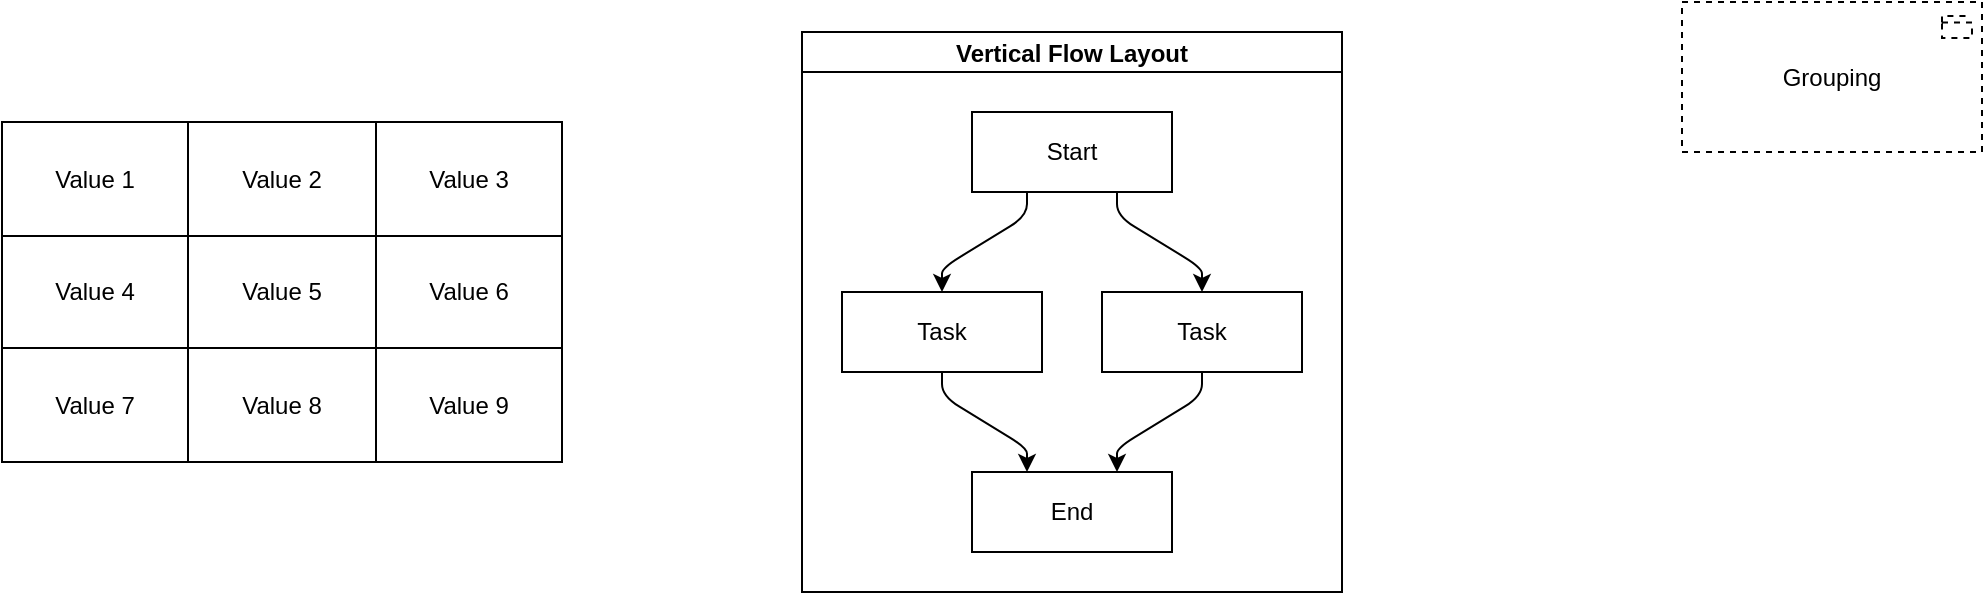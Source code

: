 <mxfile version="27.1.4">
  <diagram name="第 1 页" id="7WTzuipDIQhC7smeBhwV">
    <mxGraphModel dx="1869" dy="535" grid="1" gridSize="10" guides="1" tooltips="1" connect="1" arrows="1" fold="1" page="1" pageScale="1" pageWidth="827" pageHeight="1169" math="0" shadow="0">
      <root>
        <mxCell id="0" />
        <mxCell id="1" parent="0" />
        <mxCell id="XN31XgSstVC0d9rEpBxD-1" value="" style="childLayout=tableLayout;recursiveResize=0;shadow=0;fillColor=none;" vertex="1" parent="1">
          <mxGeometry x="-210" y="110" width="280" height="170" as="geometry" />
        </mxCell>
        <mxCell id="XN31XgSstVC0d9rEpBxD-2" value="" style="shape=tableRow;horizontal=0;startSize=0;swimlaneHead=0;swimlaneBody=0;top=0;left=0;bottom=0;right=0;dropTarget=0;collapsible=0;recursiveResize=0;expand=0;fontStyle=0;fillColor=none;strokeColor=inherit;" vertex="1" parent="XN31XgSstVC0d9rEpBxD-1">
          <mxGeometry width="280" height="57" as="geometry" />
        </mxCell>
        <mxCell id="XN31XgSstVC0d9rEpBxD-3" value="Value 1" style="connectable=0;recursiveResize=0;strokeColor=inherit;fillColor=none;align=center;whiteSpace=wrap;html=1;" vertex="1" parent="XN31XgSstVC0d9rEpBxD-2">
          <mxGeometry width="93" height="57" as="geometry">
            <mxRectangle width="93" height="57" as="alternateBounds" />
          </mxGeometry>
        </mxCell>
        <mxCell id="XN31XgSstVC0d9rEpBxD-4" value="Value 2" style="connectable=0;recursiveResize=0;strokeColor=inherit;fillColor=none;align=center;whiteSpace=wrap;html=1;" vertex="1" parent="XN31XgSstVC0d9rEpBxD-2">
          <mxGeometry x="93" width="94" height="57" as="geometry">
            <mxRectangle width="94" height="57" as="alternateBounds" />
          </mxGeometry>
        </mxCell>
        <mxCell id="XN31XgSstVC0d9rEpBxD-5" value="Value 3" style="connectable=0;recursiveResize=0;strokeColor=inherit;fillColor=none;align=center;whiteSpace=wrap;html=1;" vertex="1" parent="XN31XgSstVC0d9rEpBxD-2">
          <mxGeometry x="187" width="93" height="57" as="geometry">
            <mxRectangle width="93" height="57" as="alternateBounds" />
          </mxGeometry>
        </mxCell>
        <mxCell id="XN31XgSstVC0d9rEpBxD-6" style="shape=tableRow;horizontal=0;startSize=0;swimlaneHead=0;swimlaneBody=0;top=0;left=0;bottom=0;right=0;dropTarget=0;collapsible=0;recursiveResize=0;expand=0;fontStyle=0;fillColor=none;strokeColor=inherit;" vertex="1" parent="XN31XgSstVC0d9rEpBxD-1">
          <mxGeometry y="57" width="280" height="56" as="geometry" />
        </mxCell>
        <mxCell id="XN31XgSstVC0d9rEpBxD-7" value="Value 4" style="connectable=0;recursiveResize=0;strokeColor=inherit;fillColor=none;align=center;whiteSpace=wrap;html=1;" vertex="1" parent="XN31XgSstVC0d9rEpBxD-6">
          <mxGeometry width="93" height="56" as="geometry">
            <mxRectangle width="93" height="56" as="alternateBounds" />
          </mxGeometry>
        </mxCell>
        <mxCell id="XN31XgSstVC0d9rEpBxD-8" value="Value 5" style="connectable=0;recursiveResize=0;strokeColor=inherit;fillColor=none;align=center;whiteSpace=wrap;html=1;" vertex="1" parent="XN31XgSstVC0d9rEpBxD-6">
          <mxGeometry x="93" width="94" height="56" as="geometry">
            <mxRectangle width="94" height="56" as="alternateBounds" />
          </mxGeometry>
        </mxCell>
        <mxCell id="XN31XgSstVC0d9rEpBxD-9" value="Value 6" style="connectable=0;recursiveResize=0;strokeColor=inherit;fillColor=none;align=center;whiteSpace=wrap;html=1;" vertex="1" parent="XN31XgSstVC0d9rEpBxD-6">
          <mxGeometry x="187" width="93" height="56" as="geometry">
            <mxRectangle width="93" height="56" as="alternateBounds" />
          </mxGeometry>
        </mxCell>
        <mxCell id="XN31XgSstVC0d9rEpBxD-10" style="shape=tableRow;horizontal=0;startSize=0;swimlaneHead=0;swimlaneBody=0;top=0;left=0;bottom=0;right=0;dropTarget=0;collapsible=0;recursiveResize=0;expand=0;fontStyle=0;fillColor=none;strokeColor=inherit;" vertex="1" parent="XN31XgSstVC0d9rEpBxD-1">
          <mxGeometry y="113" width="280" height="57" as="geometry" />
        </mxCell>
        <mxCell id="XN31XgSstVC0d9rEpBxD-11" value="Value 7" style="connectable=0;recursiveResize=0;strokeColor=inherit;fillColor=none;align=center;whiteSpace=wrap;html=1;" vertex="1" parent="XN31XgSstVC0d9rEpBxD-10">
          <mxGeometry width="93" height="57" as="geometry">
            <mxRectangle width="93" height="57" as="alternateBounds" />
          </mxGeometry>
        </mxCell>
        <mxCell id="XN31XgSstVC0d9rEpBxD-12" value="Value 8" style="connectable=0;recursiveResize=0;strokeColor=inherit;fillColor=none;align=center;whiteSpace=wrap;html=1;" vertex="1" parent="XN31XgSstVC0d9rEpBxD-10">
          <mxGeometry x="93" width="94" height="57" as="geometry">
            <mxRectangle width="94" height="57" as="alternateBounds" />
          </mxGeometry>
        </mxCell>
        <mxCell id="XN31XgSstVC0d9rEpBxD-13" value="Value 9" style="connectable=0;recursiveResize=0;strokeColor=inherit;fillColor=none;align=center;whiteSpace=wrap;html=1;" vertex="1" parent="XN31XgSstVC0d9rEpBxD-10">
          <mxGeometry x="187" width="93" height="57" as="geometry">
            <mxRectangle width="93" height="57" as="alternateBounds" />
          </mxGeometry>
        </mxCell>
        <mxCell id="XN31XgSstVC0d9rEpBxD-14" value="Vertical Flow Layout" style="swimlane;startSize=20;horizontal=1;childLayout=flowLayout;flowOrientation=north;resizable=0;interRankCellSpacing=50;containerType=tree;fontSize=12;" vertex="1" parent="1">
          <mxGeometry x="190" y="65" width="270" height="280" as="geometry" />
        </mxCell>
        <mxCell id="XN31XgSstVC0d9rEpBxD-15" value="Start" style="whiteSpace=wrap;html=1;" vertex="1" parent="XN31XgSstVC0d9rEpBxD-14">
          <mxGeometry x="85" y="40" width="100" height="40" as="geometry" />
        </mxCell>
        <mxCell id="XN31XgSstVC0d9rEpBxD-16" value="Task" style="whiteSpace=wrap;html=1;" vertex="1" parent="XN31XgSstVC0d9rEpBxD-14">
          <mxGeometry x="20" y="130" width="100" height="40" as="geometry" />
        </mxCell>
        <mxCell id="XN31XgSstVC0d9rEpBxD-17" value="" style="html=1;rounded=1;curved=0;sourcePerimeterSpacing=0;targetPerimeterSpacing=0;startSize=6;endSize=6;noEdgeStyle=1;orthogonal=1;" edge="1" parent="XN31XgSstVC0d9rEpBxD-14" source="XN31XgSstVC0d9rEpBxD-15" target="XN31XgSstVC0d9rEpBxD-16">
          <mxGeometry relative="1" as="geometry">
            <Array as="points">
              <mxPoint x="112.5" y="92" />
              <mxPoint x="70" y="118" />
            </Array>
          </mxGeometry>
        </mxCell>
        <mxCell id="XN31XgSstVC0d9rEpBxD-18" value="Task" style="whiteSpace=wrap;html=1;" vertex="1" parent="XN31XgSstVC0d9rEpBxD-14">
          <mxGeometry x="150" y="130" width="100" height="40" as="geometry" />
        </mxCell>
        <mxCell id="XN31XgSstVC0d9rEpBxD-19" value="" style="html=1;rounded=1;curved=0;sourcePerimeterSpacing=0;targetPerimeterSpacing=0;startSize=6;endSize=6;noEdgeStyle=1;orthogonal=1;" edge="1" parent="XN31XgSstVC0d9rEpBxD-14" source="XN31XgSstVC0d9rEpBxD-15" target="XN31XgSstVC0d9rEpBxD-18">
          <mxGeometry relative="1" as="geometry">
            <Array as="points">
              <mxPoint x="157.5" y="92" />
              <mxPoint x="200" y="118" />
            </Array>
          </mxGeometry>
        </mxCell>
        <mxCell id="XN31XgSstVC0d9rEpBxD-20" value="End" style="whiteSpace=wrap;html=1;" vertex="1" parent="XN31XgSstVC0d9rEpBxD-14">
          <mxGeometry x="85" y="220" width="100" height="40" as="geometry" />
        </mxCell>
        <mxCell id="XN31XgSstVC0d9rEpBxD-21" value="" style="html=1;rounded=1;curved=0;sourcePerimeterSpacing=0;targetPerimeterSpacing=0;startSize=6;endSize=6;noEdgeStyle=1;orthogonal=1;" edge="1" parent="XN31XgSstVC0d9rEpBxD-14" source="XN31XgSstVC0d9rEpBxD-16" target="XN31XgSstVC0d9rEpBxD-20">
          <mxGeometry relative="1" as="geometry">
            <Array as="points">
              <mxPoint x="70" y="182" />
              <mxPoint x="112.5" y="208" />
            </Array>
          </mxGeometry>
        </mxCell>
        <mxCell id="XN31XgSstVC0d9rEpBxD-22" value="" style="html=1;rounded=1;curved=0;sourcePerimeterSpacing=0;targetPerimeterSpacing=0;startSize=6;endSize=6;noEdgeStyle=1;orthogonal=1;" edge="1" parent="XN31XgSstVC0d9rEpBxD-14" source="XN31XgSstVC0d9rEpBxD-18" target="XN31XgSstVC0d9rEpBxD-20">
          <mxGeometry relative="1" as="geometry">
            <Array as="points">
              <mxPoint x="200" y="182" />
              <mxPoint x="157.5" y="208" />
            </Array>
          </mxGeometry>
        </mxCell>
        <mxCell id="XN31XgSstVC0d9rEpBxD-24" value="Grouping" style="html=1;outlineConnect=0;whiteSpace=wrap;shape=mxgraph.archimate3.application;appType=grouping;archiType=square;dashed=1;fillColor=none;" vertex="1" parent="1">
          <mxGeometry x="630" y="50" width="150" height="75" as="geometry" />
        </mxCell>
      </root>
    </mxGraphModel>
  </diagram>
</mxfile>
